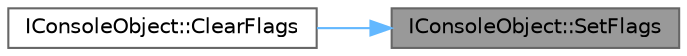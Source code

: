 digraph "IConsoleObject::SetFlags"
{
 // INTERACTIVE_SVG=YES
 // LATEX_PDF_SIZE
  bgcolor="transparent";
  edge [fontname=Helvetica,fontsize=10,labelfontname=Helvetica,labelfontsize=10];
  node [fontname=Helvetica,fontsize=10,shape=box,height=0.2,width=0.4];
  rankdir="RL";
  Node1 [id="Node000001",label="IConsoleObject::SetFlags",height=0.2,width=0.4,color="gray40", fillcolor="grey60", style="filled", fontcolor="black",tooltip="Sets the internal flag state to the specified value."];
  Node1 -> Node2 [id="edge1_Node000001_Node000002",dir="back",color="steelblue1",style="solid",tooltip=" "];
  Node2 [id="Node000002",label="IConsoleObject::ClearFlags",height=0.2,width=0.4,color="grey40", fillcolor="white", style="filled",URL="$d7/d0d/classIConsoleObject.html#acae2394c6249df02079b5964f9b2b08e",tooltip="Removes the specified flags in the internal state."];
}

